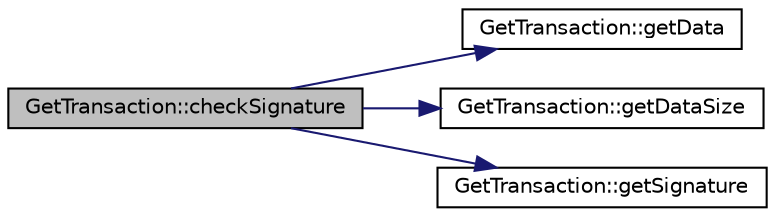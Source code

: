 digraph "GetTransaction::checkSignature"
{
  edge [fontname="Helvetica",fontsize="10",labelfontname="Helvetica",labelfontsize="10"];
  node [fontname="Helvetica",fontsize="10",shape=record];
  rankdir="LR";
  Node0 [label="GetTransaction::checkSignature",height=0.2,width=0.4,color="black", fillcolor="grey75", style="filled", fontcolor="black"];
  Node0 -> Node1 [color="midnightblue",fontsize="10",style="solid",fontname="Helvetica"];
  Node1 [label="GetTransaction::getData",height=0.2,width=0.4,color="black", fillcolor="white", style="filled",URL="$class_get_transaction.html#af0fefc7ec1b0ed4f757d373cff791bf5",tooltip="Get pointer to command data structure. "];
  Node0 -> Node2 [color="midnightblue",fontsize="10",style="solid",fontname="Helvetica"];
  Node2 [label="GetTransaction::getDataSize",height=0.2,width=0.4,color="black", fillcolor="white", style="filled",URL="$class_get_transaction.html#aaab5901ec8f6be0be476f4e97d47ccb0",tooltip="Get data struct size. Without signature. "];
  Node0 -> Node3 [color="midnightblue",fontsize="10",style="solid",fontname="Helvetica"];
  Node3 [label="GetTransaction::getSignature",height=0.2,width=0.4,color="black", fillcolor="white", style="filled",URL="$class_get_transaction.html#a90f1a6714f7eceed47ecf6702de0d27f",tooltip="Get pointer to signature data. "];
}
